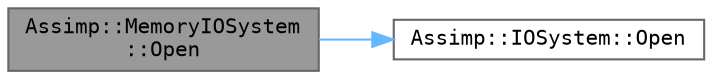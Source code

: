 digraph "Assimp::MemoryIOSystem::Open"
{
 // LATEX_PDF_SIZE
  bgcolor="transparent";
  edge [fontname=Terminal,fontsize=10,labelfontname=Helvetica,labelfontsize=10];
  node [fontname=Terminal,fontsize=10,shape=box,height=0.2,width=0.4];
  rankdir="LR";
  Node1 [label="Assimp::MemoryIOSystem\l::Open",height=0.2,width=0.4,color="gray40", fillcolor="grey60", style="filled", fontcolor="black",tooltip="Open a new file with a given path."];
  Node1 -> Node2 [color="steelblue1",style="solid"];
  Node2 [label="Assimp::IOSystem::Open",height=0.2,width=0.4,color="grey40", fillcolor="white", style="filled",URL="$class_assimp_1_1_i_o_system.html#a6722df4211437fec00f7e52fc4fd2491",tooltip="Open a new file with a given path."];
}
